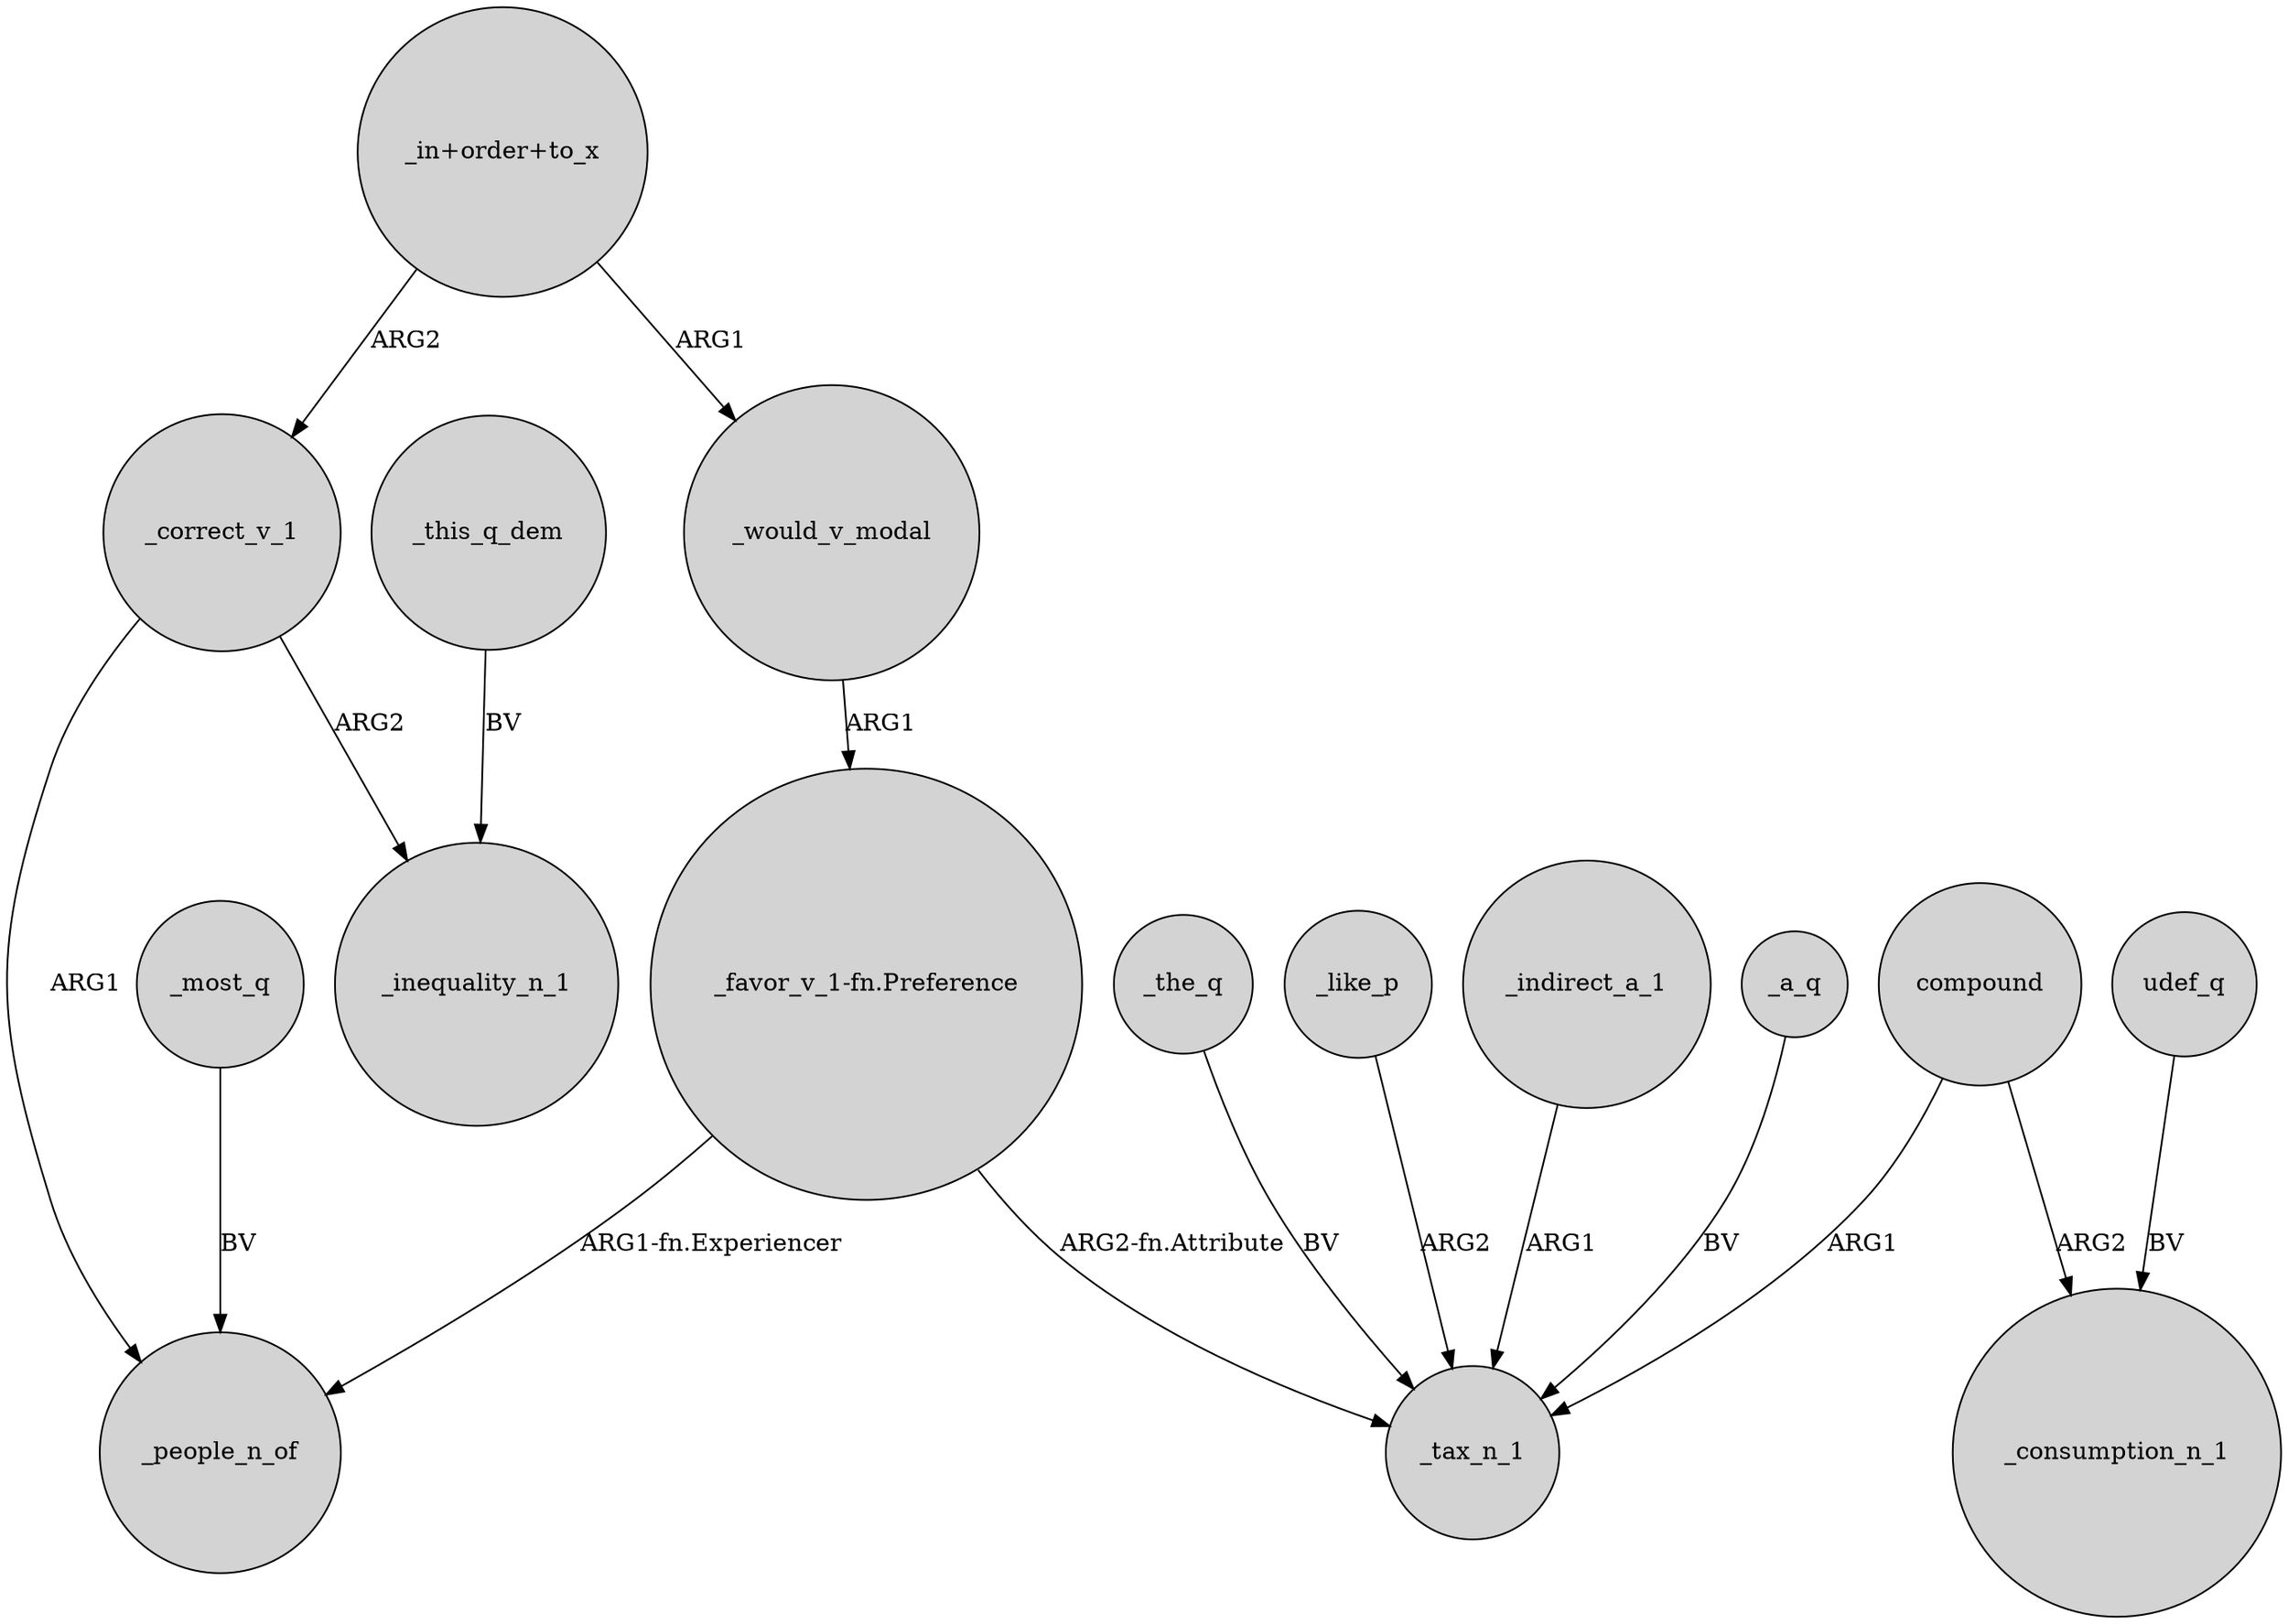 digraph {
	node [shape=circle style=filled]
	_correct_v_1 -> _people_n_of [label=ARG1]
	_most_q -> _people_n_of [label=BV]
	_would_v_modal -> "_favor_v_1-fn.Preference" [label=ARG1]
	_indirect_a_1 -> _tax_n_1 [label=ARG1]
	_like_p -> _tax_n_1 [label=ARG2]
	"_favor_v_1-fn.Preference" -> _tax_n_1 [label="ARG2-fn.Attribute"]
	_this_q_dem -> _inequality_n_1 [label=BV]
	compound -> _tax_n_1 [label=ARG1]
	"_in+order+to_x" -> _correct_v_1 [label=ARG2]
	_correct_v_1 -> _inequality_n_1 [label=ARG2]
	"_in+order+to_x" -> _would_v_modal [label=ARG1]
	_a_q -> _tax_n_1 [label=BV]
	compound -> _consumption_n_1 [label=ARG2]
	"_favor_v_1-fn.Preference" -> _people_n_of [label="ARG1-fn.Experiencer"]
	udef_q -> _consumption_n_1 [label=BV]
	_the_q -> _tax_n_1 [label=BV]
}
